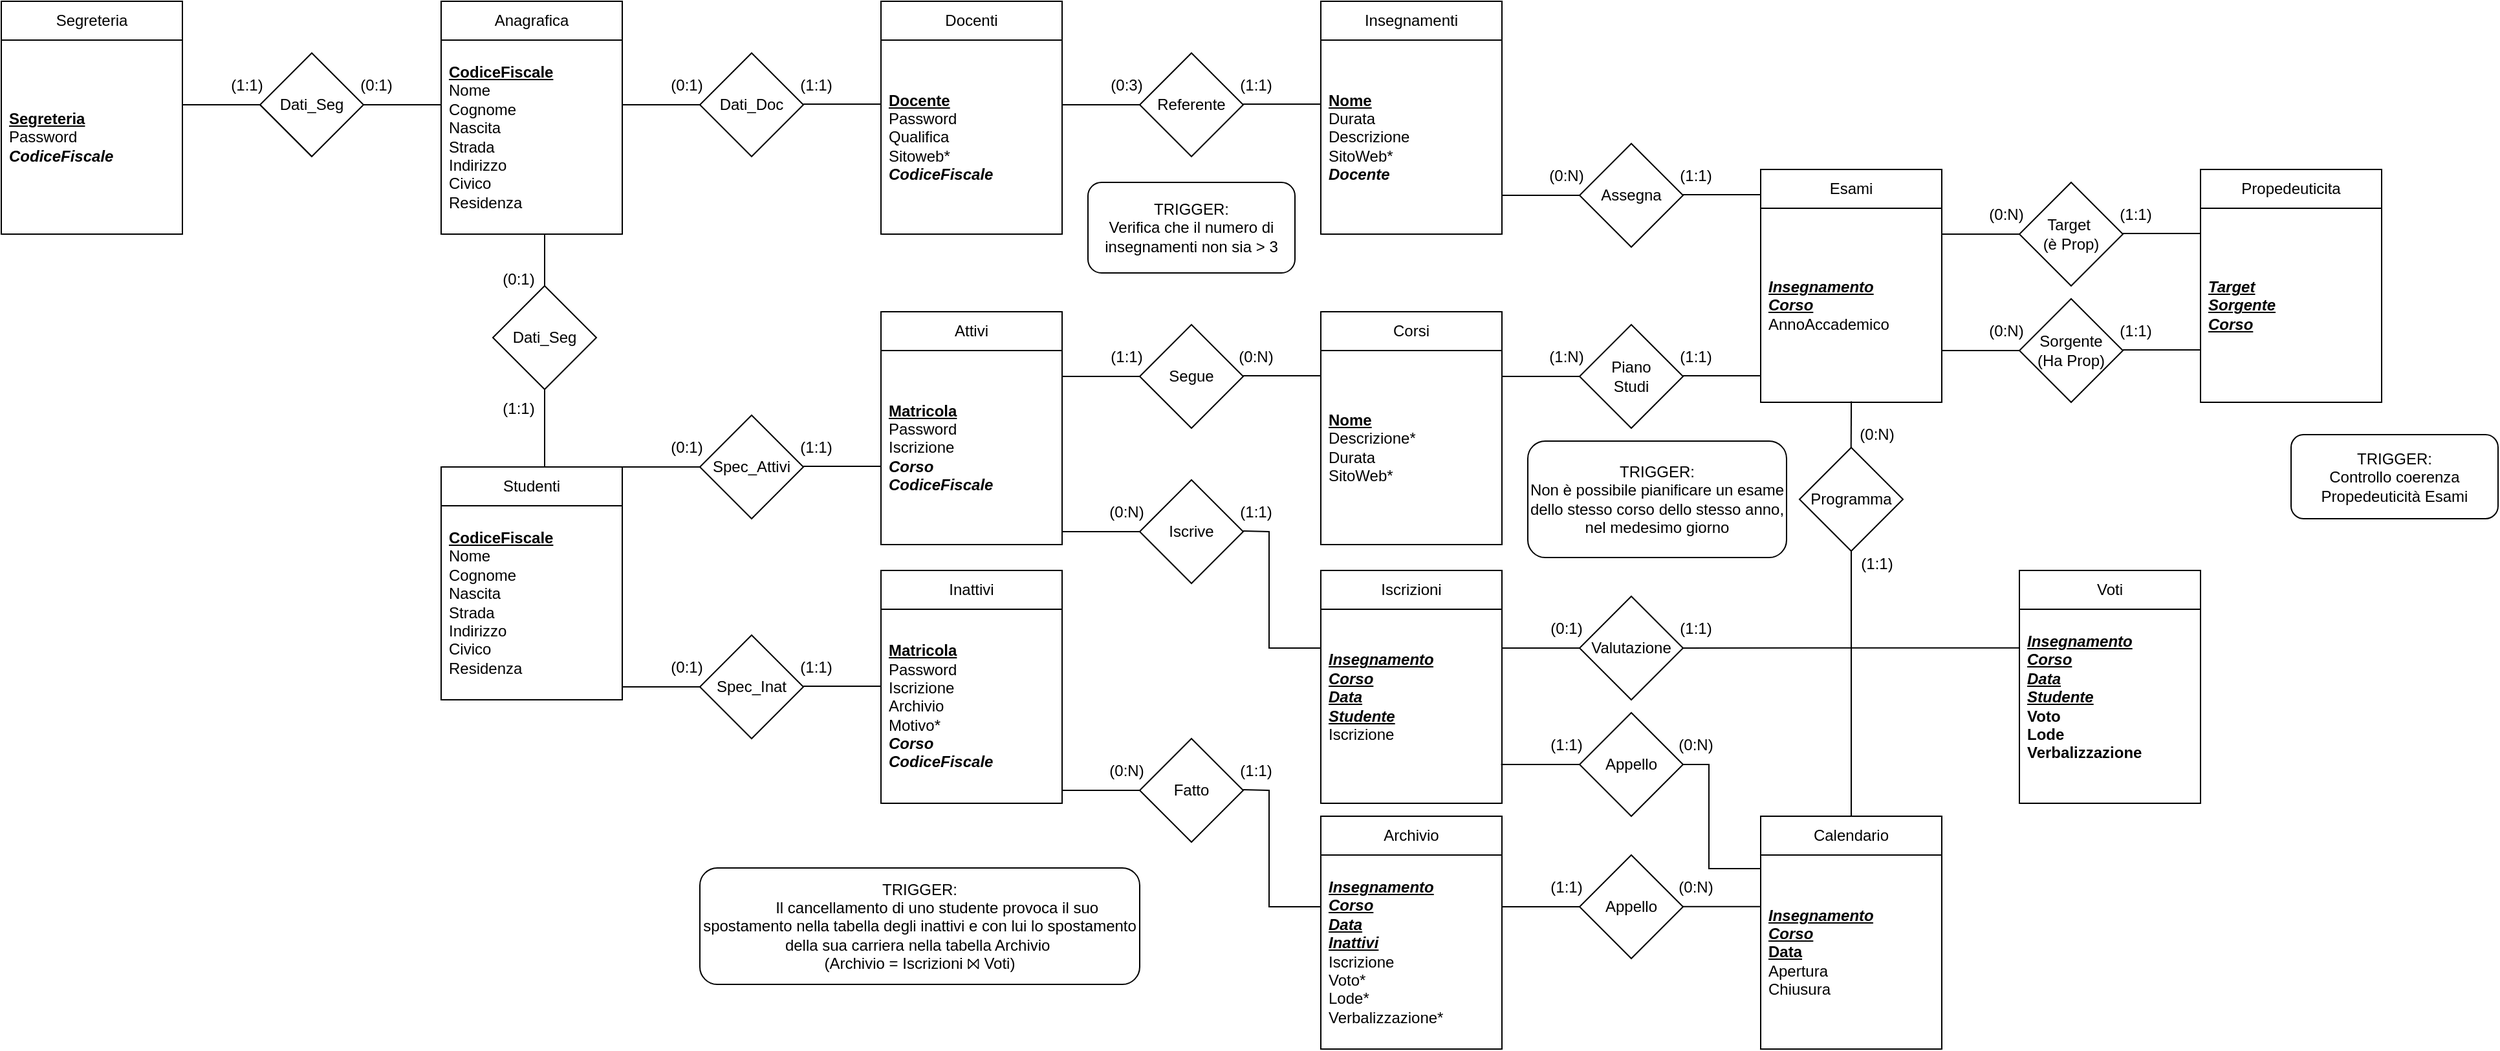<mxfile version="21.6.5" type="github">
  <diagram name="Pagina-1" id="aigSdx5Djes0g_Ur09qG">
    <mxGraphModel dx="2390" dy="1290" grid="1" gridSize="10" guides="1" tooltips="1" connect="1" arrows="1" fold="1" page="1" pageScale="1" pageWidth="1100" pageHeight="850" math="0" shadow="0">
      <root>
        <mxCell id="0" />
        <mxCell id="1" parent="0" />
        <mxCell id="5jeptjNZS5MFGglba8kD-1" value="Anagrafica" style="swimlane;fontStyle=0;childLayout=stackLayout;horizontal=1;startSize=30;horizontalStack=0;resizeParent=1;resizeParentMax=0;resizeLast=0;collapsible=1;marginBottom=0;whiteSpace=wrap;html=1;" vertex="1" parent="1">
          <mxGeometry x="510" y="20" width="140" height="180" as="geometry" />
        </mxCell>
        <mxCell id="5jeptjNZS5MFGglba8kD-2" value="&lt;div&gt;&lt;u&gt;&lt;b&gt;CodiceFiscale&lt;/b&gt;&lt;/u&gt;&lt;/div&gt;&lt;div&gt;Nome&lt;/div&gt;&lt;div&gt;Cognome&lt;/div&gt;&lt;div&gt;Nascita&lt;/div&gt;&lt;div&gt;Strada&lt;/div&gt;&lt;div&gt;Indirizzo&lt;br&gt;&lt;/div&gt;&lt;div&gt;Civico&lt;/div&gt;&lt;div&gt;Residenza&lt;/div&gt;" style="text;strokeColor=none;fillColor=none;align=left;verticalAlign=middle;spacingLeft=4;spacingRight=4;overflow=hidden;points=[[0,0.5],[1,0.5]];portConstraint=eastwest;rotatable=0;whiteSpace=wrap;html=1;" vertex="1" parent="5jeptjNZS5MFGglba8kD-1">
          <mxGeometry y="30" width="140" height="150" as="geometry" />
        </mxCell>
        <mxCell id="5jeptjNZS5MFGglba8kD-7" value="Corsi" style="swimlane;fontStyle=0;childLayout=stackLayout;horizontal=1;startSize=30;horizontalStack=0;resizeParent=1;resizeParentMax=0;resizeLast=0;collapsible=1;marginBottom=0;whiteSpace=wrap;html=1;" vertex="1" parent="1">
          <mxGeometry x="1190" y="260" width="140" height="180" as="geometry" />
        </mxCell>
        <mxCell id="5jeptjNZS5MFGglba8kD-8" value="&lt;div&gt;&lt;u&gt;&lt;b&gt;Nome&lt;/b&gt;&lt;/u&gt;&lt;/div&gt;&lt;div&gt;Descrizione*&lt;/div&gt;&lt;div&gt;Durata&lt;/div&gt;&lt;div&gt;SitoWeb*&lt;br&gt;&lt;/div&gt;" style="text;strokeColor=none;fillColor=none;align=left;verticalAlign=middle;spacingLeft=4;spacingRight=4;overflow=hidden;points=[[0,0.5],[1,0.5]];portConstraint=eastwest;rotatable=0;whiteSpace=wrap;html=1;" vertex="1" parent="5jeptjNZS5MFGglba8kD-7">
          <mxGeometry y="30" width="140" height="150" as="geometry" />
        </mxCell>
        <mxCell id="5jeptjNZS5MFGglba8kD-9" value="Attivi" style="swimlane;fontStyle=0;childLayout=stackLayout;horizontal=1;startSize=30;horizontalStack=0;resizeParent=1;resizeParentMax=0;resizeLast=0;collapsible=1;marginBottom=0;whiteSpace=wrap;html=1;" vertex="1" parent="1">
          <mxGeometry x="850" y="260" width="140" height="180" as="geometry" />
        </mxCell>
        <mxCell id="5jeptjNZS5MFGglba8kD-10" value="&lt;div&gt;&lt;u&gt;&lt;b&gt;Matricola&lt;/b&gt;&lt;/u&gt;&lt;/div&gt;&lt;div&gt;Password&lt;br&gt;&lt;/div&gt;&lt;div&gt;Iscrizione&lt;/div&gt;&lt;div&gt;&lt;i&gt;&lt;b&gt;Corso&lt;/b&gt;&lt;/i&gt;&lt;/div&gt;&lt;div&gt;&lt;i&gt;&lt;b&gt;CodiceFiscale&lt;/b&gt;&lt;/i&gt;&lt;br&gt;&lt;/div&gt;" style="text;strokeColor=none;fillColor=none;align=left;verticalAlign=middle;spacingLeft=4;spacingRight=4;overflow=hidden;points=[[0,0.5],[1,0.5]];portConstraint=eastwest;rotatable=0;whiteSpace=wrap;html=1;" vertex="1" parent="5jeptjNZS5MFGglba8kD-9">
          <mxGeometry y="30" width="140" height="150" as="geometry" />
        </mxCell>
        <mxCell id="5jeptjNZS5MFGglba8kD-12" value="Segreteria" style="swimlane;fontStyle=0;childLayout=stackLayout;horizontal=1;startSize=30;horizontalStack=0;resizeParent=1;resizeParentMax=0;resizeLast=0;collapsible=1;marginBottom=0;whiteSpace=wrap;html=1;" vertex="1" parent="1">
          <mxGeometry x="170" y="20" width="140" height="180" as="geometry" />
        </mxCell>
        <mxCell id="5jeptjNZS5MFGglba8kD-13" value="&lt;div&gt;&lt;u&gt;&lt;b&gt;Segreteria&lt;/b&gt;&lt;/u&gt;&lt;br&gt;&lt;/div&gt;&lt;div&gt;Password&lt;b&gt;&lt;br&gt;&lt;/b&gt;&lt;/div&gt;&lt;div&gt;&lt;b&gt;&lt;i&gt;CodiceFiscale&lt;/i&gt;&lt;/b&gt;&lt;br&gt;&lt;/div&gt;" style="text;strokeColor=none;fillColor=none;align=left;verticalAlign=middle;spacingLeft=4;spacingRight=4;overflow=hidden;points=[[0,0.5],[1,0.5]];portConstraint=eastwest;rotatable=0;whiteSpace=wrap;html=1;" vertex="1" parent="5jeptjNZS5MFGglba8kD-12">
          <mxGeometry y="30" width="140" height="150" as="geometry" />
        </mxCell>
        <mxCell id="5jeptjNZS5MFGglba8kD-14" value="Docenti" style="swimlane;fontStyle=0;childLayout=stackLayout;horizontal=1;startSize=30;horizontalStack=0;resizeParent=1;resizeParentMax=0;resizeLast=0;collapsible=1;marginBottom=0;whiteSpace=wrap;html=1;" vertex="1" parent="1">
          <mxGeometry x="850" y="20" width="140" height="180" as="geometry" />
        </mxCell>
        <mxCell id="5jeptjNZS5MFGglba8kD-15" value="&lt;div&gt;&lt;u&gt;&lt;b&gt;Docente&lt;/b&gt;&lt;/u&gt;&lt;br&gt;&lt;/div&gt;&lt;div&gt;Password&lt;/div&gt;&lt;div&gt;Qualifica&lt;/div&gt;&lt;div&gt;Sitoweb*&lt;br&gt;&lt;/div&gt;&lt;div&gt;&lt;i&gt;&lt;b&gt;CodiceFiscale&lt;/b&gt;&lt;/i&gt;&lt;br&gt;&lt;/div&gt;" style="text;strokeColor=none;fillColor=none;align=left;verticalAlign=middle;spacingLeft=4;spacingRight=4;overflow=hidden;points=[[0,0.5],[1,0.5]];portConstraint=eastwest;rotatable=0;whiteSpace=wrap;html=1;" vertex="1" parent="5jeptjNZS5MFGglba8kD-14">
          <mxGeometry y="30" width="140" height="150" as="geometry" />
        </mxCell>
        <mxCell id="5jeptjNZS5MFGglba8kD-16" value="Insegnamenti" style="swimlane;fontStyle=0;childLayout=stackLayout;horizontal=1;startSize=30;horizontalStack=0;resizeParent=1;resizeParentMax=0;resizeLast=0;collapsible=1;marginBottom=0;whiteSpace=wrap;html=1;" vertex="1" parent="1">
          <mxGeometry x="1190" y="20" width="140" height="180" as="geometry" />
        </mxCell>
        <mxCell id="5jeptjNZS5MFGglba8kD-17" value="&lt;div&gt;&lt;b&gt;&lt;u&gt;Nome&lt;/u&gt;&lt;/b&gt;&lt;br&gt;&lt;/div&gt;&lt;div&gt;Durata&lt;/div&gt;&lt;div&gt;Descrizione&lt;/div&gt;&lt;div&gt;SitoWeb*&lt;br&gt;&lt;/div&gt;&lt;div&gt;&lt;i&gt;&lt;b&gt;Docente&lt;/b&gt;&lt;/i&gt;&lt;br&gt;&lt;/div&gt;" style="text;strokeColor=none;fillColor=none;align=left;verticalAlign=middle;spacingLeft=4;spacingRight=4;overflow=hidden;points=[[0,0.5],[1,0.5]];portConstraint=eastwest;rotatable=0;whiteSpace=wrap;html=1;" vertex="1" parent="5jeptjNZS5MFGglba8kD-16">
          <mxGeometry y="30" width="140" height="150" as="geometry" />
        </mxCell>
        <mxCell id="5jeptjNZS5MFGglba8kD-18" value="Esami" style="swimlane;fontStyle=0;childLayout=stackLayout;horizontal=1;startSize=30;horizontalStack=0;resizeParent=1;resizeParentMax=0;resizeLast=0;collapsible=1;marginBottom=0;whiteSpace=wrap;html=1;" vertex="1" parent="1">
          <mxGeometry x="1530" y="150" width="140" height="180" as="geometry" />
        </mxCell>
        <mxCell id="5jeptjNZS5MFGglba8kD-19" value="&lt;div&gt;&lt;i&gt;&lt;u&gt;&lt;b&gt;Insegnamento&lt;/b&gt;&lt;/u&gt;&lt;/i&gt;&lt;/div&gt;&lt;div&gt;&lt;i&gt;&lt;u&gt;&lt;b&gt;Corso&lt;/b&gt;&lt;/u&gt;&lt;/i&gt;&lt;/div&gt;&lt;div&gt;AnnoAccademico&lt;br&gt;&lt;/div&gt;" style="text;strokeColor=none;fillColor=none;align=left;verticalAlign=middle;spacingLeft=4;spacingRight=4;overflow=hidden;points=[[0,0.5],[1,0.5]];portConstraint=eastwest;rotatable=0;whiteSpace=wrap;html=1;" vertex="1" parent="5jeptjNZS5MFGglba8kD-18">
          <mxGeometry y="30" width="140" height="150" as="geometry" />
        </mxCell>
        <mxCell id="5jeptjNZS5MFGglba8kD-20" value="Propedeuticita" style="swimlane;fontStyle=0;childLayout=stackLayout;horizontal=1;startSize=30;horizontalStack=0;resizeParent=1;resizeParentMax=0;resizeLast=0;collapsible=1;marginBottom=0;whiteSpace=wrap;html=1;" vertex="1" parent="1">
          <mxGeometry x="1870" y="150" width="140" height="180" as="geometry" />
        </mxCell>
        <mxCell id="5jeptjNZS5MFGglba8kD-21" value="&lt;div&gt;&lt;i&gt;&lt;u&gt;&lt;b&gt;Target&lt;/b&gt;&lt;/u&gt;&lt;/i&gt;&lt;/div&gt;&lt;div&gt;&lt;div&gt;&lt;i&gt;&lt;u&gt;&lt;b&gt;Sorgente&lt;/b&gt;&lt;/u&gt;&lt;/i&gt;&lt;/div&gt;&lt;div&gt;&lt;i&gt;&lt;u&gt;&lt;b&gt;Corso&lt;/b&gt;&lt;/u&gt;&lt;/i&gt;&lt;/div&gt;&lt;/div&gt;" style="text;strokeColor=none;fillColor=none;align=left;verticalAlign=middle;spacingLeft=4;spacingRight=4;overflow=hidden;points=[[0,0.5],[1,0.5]];portConstraint=eastwest;rotatable=0;whiteSpace=wrap;html=1;" vertex="1" parent="5jeptjNZS5MFGglba8kD-20">
          <mxGeometry y="30" width="140" height="150" as="geometry" />
        </mxCell>
        <mxCell id="5jeptjNZS5MFGglba8kD-23" value="Calendario" style="swimlane;fontStyle=0;childLayout=stackLayout;horizontal=1;startSize=30;horizontalStack=0;resizeParent=1;resizeParentMax=0;resizeLast=0;collapsible=1;marginBottom=0;whiteSpace=wrap;html=1;" vertex="1" parent="1">
          <mxGeometry x="1530" y="650" width="140" height="180" as="geometry" />
        </mxCell>
        <mxCell id="5jeptjNZS5MFGglba8kD-24" value="&lt;div&gt;&lt;i&gt;&lt;u&gt;&lt;b&gt;Insegnamento&lt;/b&gt;&lt;/u&gt;&lt;/i&gt;&lt;/div&gt;&lt;div&gt;&lt;i&gt;&lt;u&gt;&lt;b&gt;Corso&lt;br&gt;&lt;/b&gt;&lt;/u&gt;&lt;/i&gt;&lt;/div&gt;&lt;div&gt;&lt;u&gt;&lt;b&gt;Data&lt;/b&gt;&lt;/u&gt;&lt;/div&gt;&lt;div&gt;Apertura&lt;/div&gt;&lt;div&gt;Chiusura&lt;i&gt;&lt;u&gt;&lt;b&gt;&lt;br&gt;&lt;/b&gt;&lt;/u&gt;&lt;/i&gt;&lt;/div&gt;" style="text;strokeColor=none;fillColor=none;align=left;verticalAlign=middle;spacingLeft=4;spacingRight=4;overflow=hidden;points=[[0,0.5],[1,0.5]];portConstraint=eastwest;rotatable=0;whiteSpace=wrap;html=1;" vertex="1" parent="5jeptjNZS5MFGglba8kD-23">
          <mxGeometry y="30" width="140" height="150" as="geometry" />
        </mxCell>
        <mxCell id="5jeptjNZS5MFGglba8kD-25" value="Iscrizioni" style="swimlane;fontStyle=0;childLayout=stackLayout;horizontal=1;startSize=30;horizontalStack=0;resizeParent=1;resizeParentMax=0;resizeLast=0;collapsible=1;marginBottom=0;whiteSpace=wrap;html=1;" vertex="1" parent="1">
          <mxGeometry x="1190" y="460" width="140" height="180" as="geometry" />
        </mxCell>
        <mxCell id="5jeptjNZS5MFGglba8kD-26" value="&lt;div&gt;&lt;i&gt;&lt;u&gt;&lt;b&gt;Insegnamento&lt;/b&gt;&lt;/u&gt;&lt;/i&gt;&lt;/div&gt;&lt;div&gt;&lt;i&gt;&lt;u&gt;&lt;b&gt;Corso&lt;br&gt;&lt;/b&gt;&lt;/u&gt;&lt;/i&gt;&lt;/div&gt;&lt;div&gt;&lt;i&gt;&lt;u&gt;&lt;b&gt;Data&lt;/b&gt;&lt;/u&gt;&lt;/i&gt;&lt;/div&gt;&lt;div&gt;&lt;i&gt;&lt;u&gt;&lt;b&gt;Studente&lt;br&gt;&lt;/b&gt;&lt;/u&gt;&lt;/i&gt;&lt;/div&gt;&lt;div&gt;Iscrizione&lt;/div&gt;&lt;div&gt;&lt;br&gt;&lt;/div&gt;" style="text;strokeColor=none;fillColor=none;align=left;verticalAlign=middle;spacingLeft=4;spacingRight=4;overflow=hidden;points=[[0,0.5],[1,0.5]];portConstraint=eastwest;rotatable=0;whiteSpace=wrap;html=1;" vertex="1" parent="5jeptjNZS5MFGglba8kD-25">
          <mxGeometry y="30" width="140" height="150" as="geometry" />
        </mxCell>
        <mxCell id="5jeptjNZS5MFGglba8kD-27" value="Inattivi" style="swimlane;fontStyle=0;childLayout=stackLayout;horizontal=1;startSize=30;horizontalStack=0;resizeParent=1;resizeParentMax=0;resizeLast=0;collapsible=1;marginBottom=0;whiteSpace=wrap;html=1;" vertex="1" parent="1">
          <mxGeometry x="850" y="460" width="140" height="180" as="geometry" />
        </mxCell>
        <mxCell id="5jeptjNZS5MFGglba8kD-28" value="&lt;div&gt;&lt;u&gt;&lt;b&gt;Matricola&lt;/b&gt;&lt;/u&gt;&lt;/div&gt;&lt;div&gt;Password&lt;br&gt;&lt;/div&gt;&lt;div&gt;Iscrizione&lt;/div&gt;&lt;div&gt;Archivio&lt;/div&gt;&lt;div&gt;Motivo*&lt;br&gt;&lt;/div&gt;&lt;div&gt;&lt;i&gt;&lt;b&gt;Corso&lt;/b&gt;&lt;/i&gt;&lt;/div&gt;&lt;div&gt;&lt;i&gt;&lt;b&gt;CodiceFiscale&lt;/b&gt;&lt;/i&gt;&lt;br&gt;&lt;/div&gt;" style="text;strokeColor=none;fillColor=none;align=left;verticalAlign=middle;spacingLeft=4;spacingRight=4;overflow=hidden;points=[[0,0.5],[1,0.5]];portConstraint=eastwest;rotatable=0;whiteSpace=wrap;html=1;" vertex="1" parent="5jeptjNZS5MFGglba8kD-27">
          <mxGeometry y="30" width="140" height="150" as="geometry" />
        </mxCell>
        <mxCell id="5jeptjNZS5MFGglba8kD-29" value="Archivio" style="swimlane;fontStyle=0;childLayout=stackLayout;horizontal=1;startSize=30;horizontalStack=0;resizeParent=1;resizeParentMax=0;resizeLast=0;collapsible=1;marginBottom=0;whiteSpace=wrap;html=1;" vertex="1" parent="1">
          <mxGeometry x="1190" y="650" width="140" height="180" as="geometry" />
        </mxCell>
        <mxCell id="5jeptjNZS5MFGglba8kD-30" value="&lt;div&gt;&lt;i&gt;&lt;u&gt;&lt;b&gt;Insegnamento&lt;/b&gt;&lt;/u&gt;&lt;/i&gt;&lt;/div&gt;&lt;div&gt;&lt;i&gt;&lt;u&gt;&lt;b&gt;Corso&lt;br&gt;&lt;/b&gt;&lt;/u&gt;&lt;/i&gt;&lt;/div&gt;&lt;div&gt;&lt;i&gt;&lt;u&gt;&lt;b&gt;Data&lt;/b&gt;&lt;/u&gt;&lt;/i&gt;&lt;/div&gt;&lt;div&gt;&lt;i&gt;&lt;u&gt;&lt;b&gt;Inattivi&lt;br&gt;&lt;/b&gt;&lt;/u&gt;&lt;/i&gt;&lt;/div&gt;&lt;div&gt;Iscrizione&lt;i&gt;&lt;u&gt;&lt;b&gt;&lt;br&gt;&lt;/b&gt;&lt;/u&gt;&lt;/i&gt;&lt;/div&gt;&lt;div&gt;Voto*&lt;/div&gt;&lt;div&gt;Lode*&lt;/div&gt;&lt;div&gt;Verbalizzazione*&lt;i&gt;&lt;u&gt;&lt;b&gt;&lt;br&gt;&lt;/b&gt;&lt;/u&gt;&lt;/i&gt;&lt;/div&gt;" style="text;strokeColor=none;fillColor=none;align=left;verticalAlign=middle;spacingLeft=4;spacingRight=4;overflow=hidden;points=[[0,0.5],[1,0.5]];portConstraint=eastwest;rotatable=0;whiteSpace=wrap;html=1;" vertex="1" parent="5jeptjNZS5MFGglba8kD-29">
          <mxGeometry y="30" width="140" height="150" as="geometry" />
        </mxCell>
        <mxCell id="5jeptjNZS5MFGglba8kD-32" value="Dati_Doc" style="rhombus;whiteSpace=wrap;html=1;" vertex="1" parent="1">
          <mxGeometry x="710" y="60" width="80" height="80" as="geometry" />
        </mxCell>
        <mxCell id="5jeptjNZS5MFGglba8kD-33" value="" style="endArrow=none;html=1;rounded=0;" edge="1" parent="1" target="5jeptjNZS5MFGglba8kD-32">
          <mxGeometry width="50" height="50" relative="1" as="geometry">
            <mxPoint x="650" y="100" as="sourcePoint" />
            <mxPoint x="700" y="50" as="targetPoint" />
          </mxGeometry>
        </mxCell>
        <mxCell id="5jeptjNZS5MFGglba8kD-34" value="" style="endArrow=none;html=1;rounded=0;" edge="1" parent="1">
          <mxGeometry width="50" height="50" relative="1" as="geometry">
            <mxPoint x="790" y="99.52" as="sourcePoint" />
            <mxPoint x="850" y="99.52" as="targetPoint" />
          </mxGeometry>
        </mxCell>
        <mxCell id="5jeptjNZS5MFGglba8kD-35" value="" style="endArrow=none;html=1;rounded=0;" edge="1" parent="1">
          <mxGeometry width="50" height="50" relative="1" as="geometry">
            <mxPoint x="650" y="380" as="sourcePoint" />
            <mxPoint x="710" y="380" as="targetPoint" />
            <Array as="points">
              <mxPoint x="680" y="380" />
            </Array>
          </mxGeometry>
        </mxCell>
        <mxCell id="5jeptjNZS5MFGglba8kD-36" value="Spec_Attivi" style="rhombus;whiteSpace=wrap;html=1;" vertex="1" parent="1">
          <mxGeometry x="710" y="340" width="80" height="80" as="geometry" />
        </mxCell>
        <mxCell id="5jeptjNZS5MFGglba8kD-37" value="" style="endArrow=none;html=1;rounded=0;" edge="1" parent="1">
          <mxGeometry width="50" height="50" relative="1" as="geometry">
            <mxPoint x="790" y="379.52" as="sourcePoint" />
            <mxPoint x="850" y="379.52" as="targetPoint" />
          </mxGeometry>
        </mxCell>
        <mxCell id="5jeptjNZS5MFGglba8kD-40" value="Referente" style="rhombus;whiteSpace=wrap;html=1;" vertex="1" parent="1">
          <mxGeometry x="1050" y="60" width="80" height="80" as="geometry" />
        </mxCell>
        <mxCell id="5jeptjNZS5MFGglba8kD-41" value="" style="endArrow=none;html=1;rounded=0;" edge="1" parent="1" target="5jeptjNZS5MFGglba8kD-40">
          <mxGeometry width="50" height="50" relative="1" as="geometry">
            <mxPoint x="990" y="100" as="sourcePoint" />
            <mxPoint x="1040" y="50" as="targetPoint" />
          </mxGeometry>
        </mxCell>
        <mxCell id="5jeptjNZS5MFGglba8kD-42" value="" style="endArrow=none;html=1;rounded=0;" edge="1" parent="1">
          <mxGeometry width="50" height="50" relative="1" as="geometry">
            <mxPoint x="1130" y="99.52" as="sourcePoint" />
            <mxPoint x="1190" y="99.52" as="targetPoint" />
          </mxGeometry>
        </mxCell>
        <mxCell id="5jeptjNZS5MFGglba8kD-43" value="Assegna" style="rhombus;whiteSpace=wrap;html=1;" vertex="1" parent="1">
          <mxGeometry x="1390" y="130" width="80" height="80" as="geometry" />
        </mxCell>
        <mxCell id="5jeptjNZS5MFGglba8kD-44" value="" style="endArrow=none;html=1;rounded=0;" edge="1" parent="1" target="5jeptjNZS5MFGglba8kD-43">
          <mxGeometry width="50" height="50" relative="1" as="geometry">
            <mxPoint x="1330" y="170" as="sourcePoint" />
            <mxPoint x="1380" y="120" as="targetPoint" />
          </mxGeometry>
        </mxCell>
        <mxCell id="5jeptjNZS5MFGglba8kD-45" value="" style="endArrow=none;html=1;rounded=0;" edge="1" parent="1">
          <mxGeometry width="50" height="50" relative="1" as="geometry">
            <mxPoint x="1470" y="169.52" as="sourcePoint" />
            <mxPoint x="1530" y="169.52" as="targetPoint" />
          </mxGeometry>
        </mxCell>
        <mxCell id="5jeptjNZS5MFGglba8kD-46" value="&lt;div&gt;Piano&lt;/div&gt;&lt;div&gt;Studi&lt;br&gt;&lt;/div&gt;" style="rhombus;whiteSpace=wrap;html=1;" vertex="1" parent="1">
          <mxGeometry x="1390" y="270" width="80" height="80" as="geometry" />
        </mxCell>
        <mxCell id="5jeptjNZS5MFGglba8kD-47" value="" style="endArrow=none;html=1;rounded=0;" edge="1" parent="1" target="5jeptjNZS5MFGglba8kD-46">
          <mxGeometry width="50" height="50" relative="1" as="geometry">
            <mxPoint x="1330" y="310" as="sourcePoint" />
            <mxPoint x="1380" y="260" as="targetPoint" />
          </mxGeometry>
        </mxCell>
        <mxCell id="5jeptjNZS5MFGglba8kD-48" value="" style="endArrow=none;html=1;rounded=0;" edge="1" parent="1">
          <mxGeometry width="50" height="50" relative="1" as="geometry">
            <mxPoint x="1470" y="309.52" as="sourcePoint" />
            <mxPoint x="1530" y="309.52" as="targetPoint" />
          </mxGeometry>
        </mxCell>
        <mxCell id="5jeptjNZS5MFGglba8kD-49" value="&lt;div&gt;Target&amp;nbsp;&lt;/div&gt;&lt;div&gt;(è Prop)&lt;/div&gt;" style="rhombus;whiteSpace=wrap;html=1;" vertex="1" parent="1">
          <mxGeometry x="1730" y="160" width="80" height="80" as="geometry" />
        </mxCell>
        <mxCell id="5jeptjNZS5MFGglba8kD-50" value="" style="endArrow=none;html=1;rounded=0;" edge="1" parent="1" target="5jeptjNZS5MFGglba8kD-49">
          <mxGeometry width="50" height="50" relative="1" as="geometry">
            <mxPoint x="1670" y="200" as="sourcePoint" />
            <mxPoint x="1720" y="150" as="targetPoint" />
          </mxGeometry>
        </mxCell>
        <mxCell id="5jeptjNZS5MFGglba8kD-51" value="" style="endArrow=none;html=1;rounded=0;" edge="1" parent="1">
          <mxGeometry width="50" height="50" relative="1" as="geometry">
            <mxPoint x="1810" y="199.52" as="sourcePoint" />
            <mxPoint x="1870" y="199.52" as="targetPoint" />
          </mxGeometry>
        </mxCell>
        <mxCell id="5jeptjNZS5MFGglba8kD-52" value="Segue" style="rhombus;whiteSpace=wrap;html=1;" vertex="1" parent="1">
          <mxGeometry x="1050" y="270" width="80" height="80" as="geometry" />
        </mxCell>
        <mxCell id="5jeptjNZS5MFGglba8kD-53" value="" style="endArrow=none;html=1;rounded=0;" edge="1" parent="1" target="5jeptjNZS5MFGglba8kD-52">
          <mxGeometry width="50" height="50" relative="1" as="geometry">
            <mxPoint x="990" y="310" as="sourcePoint" />
            <mxPoint x="1040" y="260" as="targetPoint" />
          </mxGeometry>
        </mxCell>
        <mxCell id="5jeptjNZS5MFGglba8kD-54" value="" style="endArrow=none;html=1;rounded=0;" edge="1" parent="1">
          <mxGeometry width="50" height="50" relative="1" as="geometry">
            <mxPoint x="1130" y="309.52" as="sourcePoint" />
            <mxPoint x="1190" y="309.52" as="targetPoint" />
          </mxGeometry>
        </mxCell>
        <mxCell id="5jeptjNZS5MFGglba8kD-55" value="Spec_Inat" style="rhombus;whiteSpace=wrap;html=1;" vertex="1" parent="1">
          <mxGeometry x="710" y="510" width="80" height="80" as="geometry" />
        </mxCell>
        <mxCell id="5jeptjNZS5MFGglba8kD-57" value="" style="endArrow=none;html=1;rounded=0;" edge="1" parent="1">
          <mxGeometry width="50" height="50" relative="1" as="geometry">
            <mxPoint x="790" y="549.52" as="sourcePoint" />
            <mxPoint x="850" y="549.52" as="targetPoint" />
          </mxGeometry>
        </mxCell>
        <mxCell id="5jeptjNZS5MFGglba8kD-58" value="Iscrive" style="rhombus;whiteSpace=wrap;html=1;" vertex="1" parent="1">
          <mxGeometry x="1050" y="390" width="80" height="80" as="geometry" />
        </mxCell>
        <mxCell id="5jeptjNZS5MFGglba8kD-59" value="" style="endArrow=none;html=1;rounded=0;" edge="1" parent="1" target="5jeptjNZS5MFGglba8kD-58">
          <mxGeometry width="50" height="50" relative="1" as="geometry">
            <mxPoint x="990" y="430" as="sourcePoint" />
            <mxPoint x="1040" y="380" as="targetPoint" />
          </mxGeometry>
        </mxCell>
        <mxCell id="5jeptjNZS5MFGglba8kD-60" value="" style="endArrow=none;html=1;rounded=0;" edge="1" parent="1">
          <mxGeometry width="50" height="50" relative="1" as="geometry">
            <mxPoint x="1130" y="429.52" as="sourcePoint" />
            <mxPoint x="1190" y="520" as="targetPoint" />
            <Array as="points">
              <mxPoint x="1150" y="430" />
              <mxPoint x="1150" y="520" />
            </Array>
          </mxGeometry>
        </mxCell>
        <mxCell id="5jeptjNZS5MFGglba8kD-64" value="Fatto" style="rhombus;whiteSpace=wrap;html=1;" vertex="1" parent="1">
          <mxGeometry x="1050" y="590" width="80" height="80" as="geometry" />
        </mxCell>
        <mxCell id="5jeptjNZS5MFGglba8kD-65" value="" style="endArrow=none;html=1;rounded=0;" edge="1" parent="1" target="5jeptjNZS5MFGglba8kD-64">
          <mxGeometry width="50" height="50" relative="1" as="geometry">
            <mxPoint x="990" y="630" as="sourcePoint" />
            <mxPoint x="1040" y="580" as="targetPoint" />
          </mxGeometry>
        </mxCell>
        <mxCell id="5jeptjNZS5MFGglba8kD-66" value="" style="endArrow=none;html=1;rounded=0;" edge="1" parent="1">
          <mxGeometry width="50" height="50" relative="1" as="geometry">
            <mxPoint x="1130" y="629.52" as="sourcePoint" />
            <mxPoint x="1190" y="720" as="targetPoint" />
            <Array as="points">
              <mxPoint x="1150" y="630" />
              <mxPoint x="1150" y="720" />
            </Array>
          </mxGeometry>
        </mxCell>
        <mxCell id="5jeptjNZS5MFGglba8kD-69" value="Appello" style="rhombus;whiteSpace=wrap;html=1;" vertex="1" parent="1">
          <mxGeometry x="1390" y="570" width="80" height="80" as="geometry" />
        </mxCell>
        <mxCell id="5jeptjNZS5MFGglba8kD-70" value="" style="endArrow=none;html=1;rounded=0;exitX=0.995;exitY=0.8;exitDx=0;exitDy=0;exitPerimeter=0;" edge="1" parent="1" target="5jeptjNZS5MFGglba8kD-69" source="5jeptjNZS5MFGglba8kD-26">
          <mxGeometry width="50" height="50" relative="1" as="geometry">
            <mxPoint x="1330" y="550" as="sourcePoint" />
            <mxPoint x="1380" y="500" as="targetPoint" />
          </mxGeometry>
        </mxCell>
        <mxCell id="5jeptjNZS5MFGglba8kD-71" value="" style="endArrow=none;html=1;rounded=0;exitX=1;exitY=0.5;exitDx=0;exitDy=0;" edge="1" parent="1" source="5jeptjNZS5MFGglba8kD-69">
          <mxGeometry width="50" height="50" relative="1" as="geometry">
            <mxPoint x="1470" y="640" as="sourcePoint" />
            <mxPoint x="1530" y="690.48" as="targetPoint" />
            <Array as="points">
              <mxPoint x="1490" y="610" />
              <mxPoint x="1490" y="690.48" />
            </Array>
          </mxGeometry>
        </mxCell>
        <mxCell id="5jeptjNZS5MFGglba8kD-72" value="Appello" style="rhombus;whiteSpace=wrap;html=1;" vertex="1" parent="1">
          <mxGeometry x="1390" y="680" width="80" height="80" as="geometry" />
        </mxCell>
        <mxCell id="5jeptjNZS5MFGglba8kD-73" value="" style="endArrow=none;html=1;rounded=0;" edge="1" parent="1" target="5jeptjNZS5MFGglba8kD-72">
          <mxGeometry width="50" height="50" relative="1" as="geometry">
            <mxPoint x="1330" y="720" as="sourcePoint" />
            <mxPoint x="1380" y="670" as="targetPoint" />
          </mxGeometry>
        </mxCell>
        <mxCell id="5jeptjNZS5MFGglba8kD-75" value="Programma" style="rhombus;whiteSpace=wrap;html=1;rotation=0;" vertex="1" parent="1">
          <mxGeometry x="1560" y="365" width="80" height="80" as="geometry" />
        </mxCell>
        <mxCell id="5jeptjNZS5MFGglba8kD-76" value="" style="endArrow=none;html=1;rounded=0;exitX=0.5;exitY=0;exitDx=0;exitDy=0;" edge="1" parent="1" target="5jeptjNZS5MFGglba8kD-75" source="5jeptjNZS5MFGglba8kD-23">
          <mxGeometry width="50" height="50" relative="1" as="geometry">
            <mxPoint x="1680" y="470" as="sourcePoint" />
            <mxPoint x="1630" y="350" as="targetPoint" />
          </mxGeometry>
        </mxCell>
        <mxCell id="5jeptjNZS5MFGglba8kD-77" value="" style="endArrow=none;html=1;rounded=0;exitX=0;exitY=0.5;exitDx=0;exitDy=0;" edge="1" parent="1">
          <mxGeometry width="50" height="50" relative="1" as="geometry">
            <mxPoint x="1599.87" y="365.0" as="sourcePoint" />
            <mxPoint x="1600.05" y="329.2" as="targetPoint" />
          </mxGeometry>
        </mxCell>
        <mxCell id="5jeptjNZS5MFGglba8kD-80" value="Dati_Seg" style="rhombus;whiteSpace=wrap;html=1;" vertex="1" parent="1">
          <mxGeometry x="370" y="60" width="80" height="80" as="geometry" />
        </mxCell>
        <mxCell id="5jeptjNZS5MFGglba8kD-83" value="" style="endArrow=none;html=1;rounded=0;entryX=0.5;entryY=1;entryDx=0;entryDy=0;" edge="1" parent="1" target="5jeptjNZS5MFGglba8kD-80">
          <mxGeometry width="50" height="50" relative="1" as="geometry">
            <mxPoint x="310" y="100" as="sourcePoint" />
            <mxPoint x="390" y="80" as="targetPoint" />
            <Array as="points">
              <mxPoint x="370" y="100" />
            </Array>
          </mxGeometry>
        </mxCell>
        <mxCell id="5jeptjNZS5MFGglba8kD-84" value="Voti" style="swimlane;fontStyle=0;childLayout=stackLayout;horizontal=1;startSize=30;horizontalStack=0;resizeParent=1;resizeParentMax=0;resizeLast=0;collapsible=1;marginBottom=0;whiteSpace=wrap;html=1;" vertex="1" parent="1">
          <mxGeometry x="1730" y="460" width="140" height="180" as="geometry" />
        </mxCell>
        <mxCell id="5jeptjNZS5MFGglba8kD-85" value="&lt;div&gt;&lt;i&gt;&lt;u&gt;&lt;b&gt;Insegnamento&lt;/b&gt;&lt;/u&gt;&lt;/i&gt;&lt;/div&gt;&lt;div&gt;&lt;i&gt;&lt;u&gt;&lt;b&gt;Corso&lt;br&gt;&lt;/b&gt;&lt;/u&gt;&lt;/i&gt;&lt;/div&gt;&lt;div&gt;&lt;i&gt;&lt;u&gt;&lt;b&gt;Data&lt;/b&gt;&lt;/u&gt;&lt;/i&gt;&lt;/div&gt;&lt;div&gt;&lt;i&gt;&lt;u&gt;&lt;b&gt;Studente&lt;br&gt;&lt;/b&gt;&lt;/u&gt;&lt;/i&gt;&lt;/div&gt;&lt;div&gt;&lt;b&gt;Voto&lt;br&gt;&lt;/b&gt;&lt;/div&gt;&lt;div&gt;&lt;b&gt;Lode&lt;/b&gt;&lt;/div&gt;&lt;div&gt;&lt;b&gt;Verbalizzazione&lt;br&gt;&lt;/b&gt;&lt;/div&gt;&lt;div&gt;&lt;br&gt;&lt;/div&gt;" style="text;strokeColor=none;fillColor=none;align=left;verticalAlign=middle;spacingLeft=4;spacingRight=4;overflow=hidden;points=[[0,0.5],[1,0.5]];portConstraint=eastwest;rotatable=0;whiteSpace=wrap;html=1;" vertex="1" parent="5jeptjNZS5MFGglba8kD-84">
          <mxGeometry y="30" width="140" height="150" as="geometry" />
        </mxCell>
        <mxCell id="5jeptjNZS5MFGglba8kD-86" value="" style="endArrow=none;html=1;rounded=0;" edge="1" parent="1">
          <mxGeometry width="50" height="50" relative="1" as="geometry">
            <mxPoint x="1470" y="719.84" as="sourcePoint" />
            <mxPoint x="1530" y="719.84" as="targetPoint" />
          </mxGeometry>
        </mxCell>
        <mxCell id="5jeptjNZS5MFGglba8kD-87" value="Valutazione" style="rhombus;whiteSpace=wrap;html=1;" vertex="1" parent="1">
          <mxGeometry x="1390" y="480" width="80" height="80" as="geometry" />
        </mxCell>
        <mxCell id="5jeptjNZS5MFGglba8kD-88" value="" style="endArrow=none;html=1;rounded=0;" edge="1" parent="1" target="5jeptjNZS5MFGglba8kD-87">
          <mxGeometry width="50" height="50" relative="1" as="geometry">
            <mxPoint x="1330" y="520" as="sourcePoint" />
            <mxPoint x="1380" y="470" as="targetPoint" />
          </mxGeometry>
        </mxCell>
        <mxCell id="5jeptjNZS5MFGglba8kD-89" value="" style="endArrow=none;html=1;rounded=0;" edge="1" parent="1">
          <mxGeometry width="50" height="50" relative="1" as="geometry">
            <mxPoint x="1470" y="520" as="sourcePoint" />
            <mxPoint x="1730" y="519.83" as="targetPoint" />
          </mxGeometry>
        </mxCell>
        <mxCell id="5jeptjNZS5MFGglba8kD-90" value="&lt;div&gt;Sorgente&lt;/div&gt;&lt;div&gt;(Ha Prop)&lt;br&gt;&lt;/div&gt;" style="rhombus;whiteSpace=wrap;html=1;" vertex="1" parent="1">
          <mxGeometry x="1730" y="250" width="80" height="80" as="geometry" />
        </mxCell>
        <mxCell id="5jeptjNZS5MFGglba8kD-91" value="" style="endArrow=none;html=1;rounded=0;" edge="1" parent="1" target="5jeptjNZS5MFGglba8kD-90">
          <mxGeometry width="50" height="50" relative="1" as="geometry">
            <mxPoint x="1670" y="290" as="sourcePoint" />
            <mxPoint x="1720" y="240" as="targetPoint" />
          </mxGeometry>
        </mxCell>
        <mxCell id="5jeptjNZS5MFGglba8kD-92" value="" style="endArrow=none;html=1;rounded=0;" edge="1" parent="1">
          <mxGeometry width="50" height="50" relative="1" as="geometry">
            <mxPoint x="1810" y="289.52" as="sourcePoint" />
            <mxPoint x="1870" y="289.52" as="targetPoint" />
          </mxGeometry>
        </mxCell>
        <mxCell id="5jeptjNZS5MFGglba8kD-93" value="(0:1)" style="text;html=1;strokeColor=none;fillColor=none;align=center;verticalAlign=middle;whiteSpace=wrap;rounded=0;" vertex="1" parent="1">
          <mxGeometry x="670" y="70" width="60" height="30" as="geometry" />
        </mxCell>
        <mxCell id="5jeptjNZS5MFGglba8kD-94" value="(0:1)" style="text;html=1;strokeColor=none;fillColor=none;align=center;verticalAlign=middle;whiteSpace=wrap;rounded=0;" vertex="1" parent="1">
          <mxGeometry x="670" y="350" width="60" height="30" as="geometry" />
        </mxCell>
        <mxCell id="5jeptjNZS5MFGglba8kD-96" value="(0:1)" style="text;html=1;strokeColor=none;fillColor=none;align=center;verticalAlign=middle;whiteSpace=wrap;rounded=0;" vertex="1" parent="1">
          <mxGeometry x="670" y="520" width="60" height="30" as="geometry" />
        </mxCell>
        <mxCell id="5jeptjNZS5MFGglba8kD-97" value="(0:1)" style="text;html=1;strokeColor=none;fillColor=none;align=center;verticalAlign=middle;whiteSpace=wrap;rounded=0;" vertex="1" parent="1">
          <mxGeometry x="430" y="70" width="60" height="30" as="geometry" />
        </mxCell>
        <mxCell id="5jeptjNZS5MFGglba8kD-98" value="(1:1)" style="text;html=1;strokeColor=none;fillColor=none;align=center;verticalAlign=middle;whiteSpace=wrap;rounded=0;" vertex="1" parent="1">
          <mxGeometry x="770" y="70" width="60" height="30" as="geometry" />
        </mxCell>
        <mxCell id="5jeptjNZS5MFGglba8kD-99" value="(1:1)" style="text;html=1;strokeColor=none;fillColor=none;align=center;verticalAlign=middle;whiteSpace=wrap;rounded=0;" vertex="1" parent="1">
          <mxGeometry x="770" y="350" width="60" height="30" as="geometry" />
        </mxCell>
        <mxCell id="5jeptjNZS5MFGglba8kD-101" value="(1:1)" style="text;html=1;strokeColor=none;fillColor=none;align=center;verticalAlign=middle;whiteSpace=wrap;rounded=0;" vertex="1" parent="1">
          <mxGeometry x="770" y="520" width="60" height="30" as="geometry" />
        </mxCell>
        <mxCell id="5jeptjNZS5MFGglba8kD-102" value="(1:1)" style="text;html=1;strokeColor=none;fillColor=none;align=center;verticalAlign=middle;whiteSpace=wrap;rounded=0;" vertex="1" parent="1">
          <mxGeometry x="330" y="70" width="60" height="30" as="geometry" />
        </mxCell>
        <mxCell id="5jeptjNZS5MFGglba8kD-103" value="(0:3)" style="text;html=1;strokeColor=none;fillColor=none;align=center;verticalAlign=middle;whiteSpace=wrap;rounded=0;" vertex="1" parent="1">
          <mxGeometry x="1010" y="70" width="60" height="30" as="geometry" />
        </mxCell>
        <mxCell id="5jeptjNZS5MFGglba8kD-104" value="(1:1)" style="text;html=1;strokeColor=none;fillColor=none;align=center;verticalAlign=middle;whiteSpace=wrap;rounded=0;" vertex="1" parent="1">
          <mxGeometry x="1110" y="70" width="60" height="30" as="geometry" />
        </mxCell>
        <mxCell id="5jeptjNZS5MFGglba8kD-105" value="(1:1)" style="text;html=1;strokeColor=none;fillColor=none;align=center;verticalAlign=middle;whiteSpace=wrap;rounded=0;" vertex="1" parent="1">
          <mxGeometry x="1010" y="280" width="60" height="30" as="geometry" />
        </mxCell>
        <mxCell id="5jeptjNZS5MFGglba8kD-106" value="(0:N)" style="text;html=1;strokeColor=none;fillColor=none;align=center;verticalAlign=middle;whiteSpace=wrap;rounded=0;" vertex="1" parent="1">
          <mxGeometry x="1110" y="280" width="60" height="30" as="geometry" />
        </mxCell>
        <mxCell id="5jeptjNZS5MFGglba8kD-107" value="(0:N)" style="text;html=1;strokeColor=none;fillColor=none;align=center;verticalAlign=middle;whiteSpace=wrap;rounded=0;" vertex="1" parent="1">
          <mxGeometry x="1010" y="400" width="60" height="30" as="geometry" />
        </mxCell>
        <mxCell id="5jeptjNZS5MFGglba8kD-108" value="(1:1)" style="text;html=1;strokeColor=none;fillColor=none;align=center;verticalAlign=middle;whiteSpace=wrap;rounded=0;" vertex="1" parent="1">
          <mxGeometry x="1110" y="400" width="60" height="30" as="geometry" />
        </mxCell>
        <mxCell id="5jeptjNZS5MFGglba8kD-109" value="(0:N)" style="text;html=1;strokeColor=none;fillColor=none;align=center;verticalAlign=middle;whiteSpace=wrap;rounded=0;" vertex="1" parent="1">
          <mxGeometry x="1010" y="600" width="60" height="30" as="geometry" />
        </mxCell>
        <mxCell id="5jeptjNZS5MFGglba8kD-110" value="(1:1)" style="text;html=1;strokeColor=none;fillColor=none;align=center;verticalAlign=middle;whiteSpace=wrap;rounded=0;" vertex="1" parent="1">
          <mxGeometry x="1110" y="600" width="60" height="30" as="geometry" />
        </mxCell>
        <mxCell id="5jeptjNZS5MFGglba8kD-111" value="(0:N)" style="text;html=1;strokeColor=none;fillColor=none;align=center;verticalAlign=middle;whiteSpace=wrap;rounded=0;" vertex="1" parent="1">
          <mxGeometry x="1350" y="140" width="60" height="30" as="geometry" />
        </mxCell>
        <mxCell id="5jeptjNZS5MFGglba8kD-112" value="(1:1)" style="text;html=1;strokeColor=none;fillColor=none;align=center;verticalAlign=middle;whiteSpace=wrap;rounded=0;" vertex="1" parent="1">
          <mxGeometry x="1450" y="140" width="60" height="30" as="geometry" />
        </mxCell>
        <mxCell id="5jeptjNZS5MFGglba8kD-113" value="(0:N)" style="text;html=1;strokeColor=none;fillColor=none;align=center;verticalAlign=middle;whiteSpace=wrap;rounded=0;" vertex="1" parent="1">
          <mxGeometry x="1690" y="170" width="60" height="30" as="geometry" />
        </mxCell>
        <mxCell id="5jeptjNZS5MFGglba8kD-114" value="(1:1)" style="text;html=1;strokeColor=none;fillColor=none;align=center;verticalAlign=middle;whiteSpace=wrap;rounded=0;" vertex="1" parent="1">
          <mxGeometry x="1790" y="170" width="60" height="30" as="geometry" />
        </mxCell>
        <mxCell id="5jeptjNZS5MFGglba8kD-115" value="(1:1)" style="text;html=1;strokeColor=none;fillColor=none;align=center;verticalAlign=middle;whiteSpace=wrap;rounded=0;" vertex="1" parent="1">
          <mxGeometry x="1790" y="260" width="60" height="30" as="geometry" />
        </mxCell>
        <mxCell id="5jeptjNZS5MFGglba8kD-116" value="(0:N)" style="text;html=1;strokeColor=none;fillColor=none;align=center;verticalAlign=middle;whiteSpace=wrap;rounded=0;" vertex="1" parent="1">
          <mxGeometry x="1690" y="260" width="60" height="30" as="geometry" />
        </mxCell>
        <mxCell id="5jeptjNZS5MFGglba8kD-117" value="(1:N)" style="text;html=1;strokeColor=none;fillColor=none;align=center;verticalAlign=middle;whiteSpace=wrap;rounded=0;" vertex="1" parent="1">
          <mxGeometry x="1350" y="280" width="60" height="30" as="geometry" />
        </mxCell>
        <mxCell id="5jeptjNZS5MFGglba8kD-118" value="(1:1)" style="text;html=1;strokeColor=none;fillColor=none;align=center;verticalAlign=middle;whiteSpace=wrap;rounded=0;" vertex="1" parent="1">
          <mxGeometry x="1450" y="280" width="60" height="30" as="geometry" />
        </mxCell>
        <mxCell id="5jeptjNZS5MFGglba8kD-119" value="(0:N)" style="text;html=1;strokeColor=none;fillColor=none;align=center;verticalAlign=middle;whiteSpace=wrap;rounded=0;" vertex="1" parent="1">
          <mxGeometry x="1590" y="340" width="60" height="30" as="geometry" />
        </mxCell>
        <mxCell id="5jeptjNZS5MFGglba8kD-120" value="(1:1)" style="text;html=1;strokeColor=none;fillColor=none;align=center;verticalAlign=middle;whiteSpace=wrap;rounded=0;" vertex="1" parent="1">
          <mxGeometry x="1590" y="440" width="60" height="30" as="geometry" />
        </mxCell>
        <mxCell id="5jeptjNZS5MFGglba8kD-121" value="(0:1)" style="text;html=1;strokeColor=none;fillColor=none;align=center;verticalAlign=middle;whiteSpace=wrap;rounded=0;" vertex="1" parent="1">
          <mxGeometry x="1350" y="490" width="60" height="30" as="geometry" />
        </mxCell>
        <mxCell id="5jeptjNZS5MFGglba8kD-122" value="(1:1)" style="text;html=1;strokeColor=none;fillColor=none;align=center;verticalAlign=middle;whiteSpace=wrap;rounded=0;" vertex="1" parent="1">
          <mxGeometry x="1450" y="490" width="60" height="30" as="geometry" />
        </mxCell>
        <mxCell id="5jeptjNZS5MFGglba8kD-123" value="(1:1)" style="text;html=1;strokeColor=none;fillColor=none;align=center;verticalAlign=middle;whiteSpace=wrap;rounded=0;" vertex="1" parent="1">
          <mxGeometry x="1350" y="580" width="60" height="30" as="geometry" />
        </mxCell>
        <mxCell id="5jeptjNZS5MFGglba8kD-124" value="(0:N)" style="text;html=1;strokeColor=none;fillColor=none;align=center;verticalAlign=middle;whiteSpace=wrap;rounded=0;" vertex="1" parent="1">
          <mxGeometry x="1450" y="580" width="60" height="30" as="geometry" />
        </mxCell>
        <mxCell id="5jeptjNZS5MFGglba8kD-126" value="(1:1)" style="text;html=1;strokeColor=none;fillColor=none;align=center;verticalAlign=middle;whiteSpace=wrap;rounded=0;" vertex="1" parent="1">
          <mxGeometry x="1350" y="690" width="60" height="30" as="geometry" />
        </mxCell>
        <mxCell id="5jeptjNZS5MFGglba8kD-127" value="(0:N)" style="text;html=1;strokeColor=none;fillColor=none;align=center;verticalAlign=middle;whiteSpace=wrap;rounded=0;" vertex="1" parent="1">
          <mxGeometry x="1450" y="690" width="60" height="30" as="geometry" />
        </mxCell>
        <mxCell id="5jeptjNZS5MFGglba8kD-130" value="&lt;div&gt;TRIGGER:&lt;/div&gt;&lt;div&gt;&amp;nbsp;&lt;span style=&quot;white-space: pre;&quot;&gt;&#x9;&lt;/span&gt;Il cancellamento di uno studente provoca il suo spostamento nella tabella degli inattivi e con lui lo spostamento della sua carriera nella tabella Archivio&amp;nbsp;&lt;/div&gt;&lt;div&gt;(Archivio = Iscrizioni &lt;span lang=&quot;it&quot; class=&quot;ILfuVd&quot;&gt;&lt;/span&gt;&lt;span lang=&quot;it&quot; class=&quot;ILfuVd&quot;&gt;&lt;/span&gt;⨝ Voti)&lt;br&gt;&lt;/div&gt;" style="rounded=1;whiteSpace=wrap;html=1;" vertex="1" parent="1">
          <mxGeometry x="710" y="690" width="340" height="90" as="geometry" />
        </mxCell>
        <mxCell id="5jeptjNZS5MFGglba8kD-131" value="&lt;div&gt;TRIGGER:&lt;/div&gt;&lt;div&gt;Verifica che il numero di insegnamenti non sia &amp;gt; 3&lt;br&gt;&lt;/div&gt;" style="rounded=1;whiteSpace=wrap;html=1;" vertex="1" parent="1">
          <mxGeometry x="1010" y="160" width="160" height="70" as="geometry" />
        </mxCell>
        <mxCell id="5jeptjNZS5MFGglba8kD-132" value="&lt;div&gt;TRIGGER:&lt;/div&gt;&lt;div&gt;Non è possibile pianificare un esame dello stesso corso dello stesso anno, nel medesimo giorno&lt;br&gt;&lt;/div&gt;" style="rounded=1;whiteSpace=wrap;html=1;" vertex="1" parent="1">
          <mxGeometry x="1350" y="360" width="200" height="90" as="geometry" />
        </mxCell>
        <mxCell id="5jeptjNZS5MFGglba8kD-133" value="&lt;div&gt;TRIGGER:&lt;/div&gt;&lt;div&gt;Controllo coerenza Propedeuticità Esami&lt;br&gt;&lt;/div&gt;" style="rounded=1;whiteSpace=wrap;html=1;" vertex="1" parent="1">
          <mxGeometry x="1940" y="355" width="160" height="65" as="geometry" />
        </mxCell>
        <mxCell id="5jeptjNZS5MFGglba8kD-134" value="Studenti" style="swimlane;fontStyle=0;childLayout=stackLayout;horizontal=1;startSize=30;horizontalStack=0;resizeParent=1;resizeParentMax=0;resizeLast=0;collapsible=1;marginBottom=0;whiteSpace=wrap;html=1;" vertex="1" parent="1">
          <mxGeometry x="510" y="380" width="140" height="180" as="geometry" />
        </mxCell>
        <mxCell id="5jeptjNZS5MFGglba8kD-135" value="&lt;div&gt;&lt;u&gt;&lt;b&gt;CodiceFiscale&lt;/b&gt;&lt;/u&gt;&lt;/div&gt;&lt;div&gt;Nome&lt;/div&gt;&lt;div&gt;Cognome&lt;/div&gt;&lt;div&gt;Nascita&lt;/div&gt;&lt;div&gt;Strada&lt;/div&gt;&lt;div&gt;Indirizzo&lt;br&gt;&lt;/div&gt;&lt;div&gt;Civico&lt;/div&gt;&lt;div&gt;Residenza&lt;/div&gt;" style="text;strokeColor=none;fillColor=none;align=left;verticalAlign=middle;spacingLeft=4;spacingRight=4;overflow=hidden;points=[[0,0.5],[1,0.5]];portConstraint=eastwest;rotatable=0;whiteSpace=wrap;html=1;" vertex="1" parent="5jeptjNZS5MFGglba8kD-134">
          <mxGeometry y="30" width="140" height="150" as="geometry" />
        </mxCell>
        <mxCell id="5jeptjNZS5MFGglba8kD-136" value="" style="endArrow=none;html=1;rounded=0;" edge="1" parent="1">
          <mxGeometry width="50" height="50" relative="1" as="geometry">
            <mxPoint x="650" y="550" as="sourcePoint" />
            <mxPoint x="710" y="550" as="targetPoint" />
          </mxGeometry>
        </mxCell>
        <mxCell id="5jeptjNZS5MFGglba8kD-137" value="Dati_Seg" style="rhombus;whiteSpace=wrap;html=1;" vertex="1" parent="1">
          <mxGeometry x="550" y="240" width="80" height="80" as="geometry" />
        </mxCell>
        <mxCell id="5jeptjNZS5MFGglba8kD-138" value="" style="endArrow=none;html=1;rounded=0;exitX=0.5;exitY=0;exitDx=0;exitDy=0;" edge="1" parent="1" source="5jeptjNZS5MFGglba8kD-137">
          <mxGeometry width="50" height="50" relative="1" as="geometry">
            <mxPoint x="580" y="220" as="sourcePoint" />
            <mxPoint x="590" y="200" as="targetPoint" />
          </mxGeometry>
        </mxCell>
        <mxCell id="5jeptjNZS5MFGglba8kD-139" value="" style="endArrow=none;html=1;rounded=0;entryX=0.5;entryY=1;entryDx=0;entryDy=0;" edge="1" parent="1" target="5jeptjNZS5MFGglba8kD-137">
          <mxGeometry width="50" height="50" relative="1" as="geometry">
            <mxPoint x="590" y="360" as="sourcePoint" />
            <mxPoint x="610" y="340" as="targetPoint" />
            <Array as="points">
              <mxPoint x="590" y="380" />
            </Array>
          </mxGeometry>
        </mxCell>
        <mxCell id="5jeptjNZS5MFGglba8kD-140" value="(0:1)" style="text;html=1;strokeColor=none;fillColor=none;align=center;verticalAlign=middle;whiteSpace=wrap;rounded=0;" vertex="1" parent="1">
          <mxGeometry x="540" y="220" width="60" height="30" as="geometry" />
        </mxCell>
        <mxCell id="5jeptjNZS5MFGglba8kD-141" value="(1:1)" style="text;html=1;strokeColor=none;fillColor=none;align=center;verticalAlign=middle;whiteSpace=wrap;rounded=0;" vertex="1" parent="1">
          <mxGeometry x="540" y="320" width="60" height="30" as="geometry" />
        </mxCell>
        <mxCell id="5jeptjNZS5MFGglba8kD-142" value="" style="endArrow=none;html=1;rounded=0;" edge="1" parent="1">
          <mxGeometry width="50" height="50" relative="1" as="geometry">
            <mxPoint x="450" y="100" as="sourcePoint" />
            <mxPoint x="510" y="100" as="targetPoint" />
          </mxGeometry>
        </mxCell>
      </root>
    </mxGraphModel>
  </diagram>
</mxfile>

